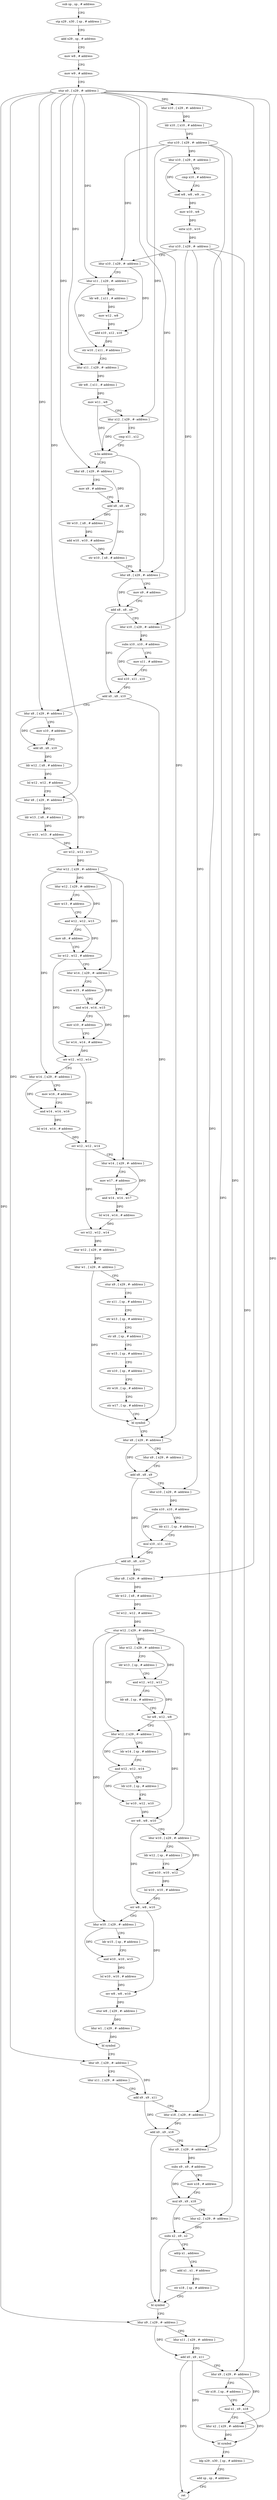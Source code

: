 digraph "func" {
"4270284" [label = "sub sp , sp , # address" ]
"4270288" [label = "stp x29 , x30 , [ sp , # address ]" ]
"4270292" [label = "add x29 , sp , # address" ]
"4270296" [label = "mov w8 , # address" ]
"4270300" [label = "mov w9 , # address" ]
"4270304" [label = "stur x0 , [ x29 , #- address ]" ]
"4270308" [label = "ldur x10 , [ x29 , #- address ]" ]
"4270312" [label = "ldr x10 , [ x10 , # address ]" ]
"4270316" [label = "stur x10 , [ x29 , #- address ]" ]
"4270320" [label = "ldur x10 , [ x29 , #- address ]" ]
"4270324" [label = "cmp x10 , # address" ]
"4270328" [label = "csel w8 , w8 , w9 , cc" ]
"4270332" [label = "mov w10 , w8" ]
"4270336" [label = "sxtw x10 , w10" ]
"4270340" [label = "stur x10 , [ x29 , #- address ]" ]
"4270344" [label = "ldur x10 , [ x29 , #- address ]" ]
"4270348" [label = "ldur x11 , [ x29 , #- address ]" ]
"4270352" [label = "ldr w8 , [ x11 , # address ]" ]
"4270356" [label = "mov w12 , w8" ]
"4270360" [label = "add x10 , x12 , x10" ]
"4270364" [label = "str w10 , [ x11 , # address ]" ]
"4270368" [label = "ldur x11 , [ x29 , #- address ]" ]
"4270372" [label = "ldr w8 , [ x11 , # address ]" ]
"4270376" [label = "mov w11 , w8" ]
"4270380" [label = "ldur x12 , [ x29 , #- address ]" ]
"4270384" [label = "cmp x11 , x12" ]
"4270388" [label = "b.hs address" ]
"4270416" [label = "ldur x8 , [ x29 , #- address ]" ]
"4270392" [label = "ldur x8 , [ x29 , #- address ]" ]
"4270420" [label = "mov x9 , # address" ]
"4270424" [label = "add x8 , x8 , x9" ]
"4270428" [label = "ldur x10 , [ x29 , #- address ]" ]
"4270432" [label = "subs x10 , x10 , # address" ]
"4270436" [label = "mov x11 , # address" ]
"4270440" [label = "mul x10 , x11 , x10" ]
"4270444" [label = "add x0 , x8 , x10" ]
"4270448" [label = "ldur x8 , [ x29 , #- address ]" ]
"4270452" [label = "mov x10 , # address" ]
"4270456" [label = "add x8 , x8 , x10" ]
"4270460" [label = "ldr w12 , [ x8 , # address ]" ]
"4270464" [label = "lsl w12 , w12 , # address" ]
"4270468" [label = "ldur x8 , [ x29 , #- address ]" ]
"4270472" [label = "ldr w13 , [ x8 , # address ]" ]
"4270476" [label = "lsr w13 , w13 , # address" ]
"4270480" [label = "orr w12 , w12 , w13" ]
"4270484" [label = "stur w12 , [ x29 , #- address ]" ]
"4270488" [label = "ldur w12 , [ x29 , #- address ]" ]
"4270492" [label = "mov w13 , # address" ]
"4270496" [label = "and w12 , w12 , w13" ]
"4270500" [label = "mov x8 , # address" ]
"4270504" [label = "lsr w12 , w12 , # address" ]
"4270508" [label = "ldur w14 , [ x29 , #- address ]" ]
"4270512" [label = "mov w15 , # address" ]
"4270516" [label = "and w14 , w14 , w15" ]
"4270520" [label = "mov x10 , # address" ]
"4270524" [label = "lsr w14 , w14 , # address" ]
"4270528" [label = "orr w12 , w12 , w14" ]
"4270532" [label = "ldur w14 , [ x29 , #- address ]" ]
"4270536" [label = "mov w16 , # address" ]
"4270540" [label = "and w14 , w14 , w16" ]
"4270544" [label = "lsl w14 , w14 , # address" ]
"4270548" [label = "orr w12 , w12 , w14" ]
"4270552" [label = "ldur w14 , [ x29 , #- address ]" ]
"4270556" [label = "mov w17 , # address" ]
"4270560" [label = "and w14 , w14 , w17" ]
"4270564" [label = "lsl w14 , w14 , # address" ]
"4270568" [label = "orr w12 , w12 , w14" ]
"4270572" [label = "stur w12 , [ x29 , #- address ]" ]
"4270576" [label = "ldur w1 , [ x29 , #- address ]" ]
"4270580" [label = "stur x9 , [ x29 , #- address ]" ]
"4270584" [label = "str x11 , [ sp , # address ]" ]
"4270588" [label = "str w13 , [ sp , # address ]" ]
"4270592" [label = "str x8 , [ sp , # address ]" ]
"4270596" [label = "str w15 , [ sp , # address ]" ]
"4270600" [label = "str x10 , [ sp , # address ]" ]
"4270604" [label = "str w16 , [ sp , # address ]" ]
"4270608" [label = "str w17 , [ sp , # address ]" ]
"4270612" [label = "bl symbol" ]
"4270616" [label = "ldur x8 , [ x29 , #- address ]" ]
"4270620" [label = "ldur x9 , [ x29 , #- address ]" ]
"4270624" [label = "add x8 , x8 , x9" ]
"4270628" [label = "ldur x10 , [ x29 , #- address ]" ]
"4270632" [label = "subs x10 , x10 , # address" ]
"4270636" [label = "ldr x11 , [ sp , # address ]" ]
"4270640" [label = "mul x10 , x11 , x10" ]
"4270644" [label = "add x0 , x8 , x10" ]
"4270648" [label = "ldur x8 , [ x29 , #- address ]" ]
"4270652" [label = "ldr w12 , [ x8 , # address ]" ]
"4270656" [label = "lsl w12 , w12 , # address" ]
"4270660" [label = "stur w12 , [ x29 , #- address ]" ]
"4270664" [label = "ldur w12 , [ x29 , #- address ]" ]
"4270668" [label = "ldr w13 , [ sp , # address ]" ]
"4270672" [label = "and w12 , w12 , w13" ]
"4270676" [label = "ldr x8 , [ sp , # address ]" ]
"4270680" [label = "lsr w8 , w12 , w8" ]
"4270684" [label = "ldur w12 , [ x29 , #- address ]" ]
"4270688" [label = "ldr w14 , [ sp , # address ]" ]
"4270692" [label = "and w12 , w12 , w14" ]
"4270696" [label = "ldr x10 , [ sp , # address ]" ]
"4270700" [label = "lsr w10 , w12 , w10" ]
"4270704" [label = "orr w8 , w8 , w10" ]
"4270708" [label = "ldur w10 , [ x29 , #- address ]" ]
"4270712" [label = "ldr w12 , [ sp , # address ]" ]
"4270716" [label = "and w10 , w10 , w12" ]
"4270720" [label = "lsl w10 , w10 , # address" ]
"4270724" [label = "orr w8 , w8 , w10" ]
"4270728" [label = "ldur w10 , [ x29 , #- address ]" ]
"4270732" [label = "ldr w15 , [ sp , # address ]" ]
"4270736" [label = "and w10 , w10 , w15" ]
"4270740" [label = "lsl w10 , w10 , # address" ]
"4270744" [label = "orr w8 , w8 , w10" ]
"4270748" [label = "stur w8 , [ x29 , #- address ]" ]
"4270752" [label = "ldur w1 , [ x29 , #- address ]" ]
"4270756" [label = "bl symbol" ]
"4270760" [label = "ldur x9 , [ x29 , #- address ]" ]
"4270764" [label = "ldur x11 , [ x29 , #- address ]" ]
"4270768" [label = "add x9 , x9 , x11" ]
"4270772" [label = "ldur x18 , [ x29 , #- address ]" ]
"4270776" [label = "add x0 , x9 , x18" ]
"4270780" [label = "ldur x9 , [ x29 , #- address ]" ]
"4270784" [label = "subs x9 , x9 , # address" ]
"4270788" [label = "mov x18 , # address" ]
"4270792" [label = "mul x9 , x9 , x18" ]
"4270796" [label = "ldur x2 , [ x29 , #- address ]" ]
"4270800" [label = "subs x2 , x9 , x2" ]
"4270804" [label = "adrp x1 , address" ]
"4270808" [label = "add x1 , x1 , # address" ]
"4270812" [label = "str x18 , [ sp , # address ]" ]
"4270816" [label = "bl symbol" ]
"4270820" [label = "ldur x9 , [ x29 , #- address ]" ]
"4270824" [label = "ldur x11 , [ x29 , #- address ]" ]
"4270828" [label = "add x0 , x9 , x11" ]
"4270832" [label = "ldur x9 , [ x29 , #- address ]" ]
"4270836" [label = "ldr x18 , [ sp , # address ]" ]
"4270840" [label = "mul x1 , x9 , x18" ]
"4270844" [label = "ldur x2 , [ x29 , #- address ]" ]
"4270848" [label = "bl symbol" ]
"4270852" [label = "ldp x29 , x30 , [ sp , # address ]" ]
"4270856" [label = "add sp , sp , # address" ]
"4270860" [label = "ret" ]
"4270396" [label = "mov x9 , # address" ]
"4270400" [label = "add x8 , x8 , x9" ]
"4270404" [label = "ldr w10 , [ x8 , # address ]" ]
"4270408" [label = "add w10 , w10 , # address" ]
"4270412" [label = "str w10 , [ x8 , # address ]" ]
"4270284" -> "4270288" [ label = "CFG" ]
"4270288" -> "4270292" [ label = "CFG" ]
"4270292" -> "4270296" [ label = "CFG" ]
"4270296" -> "4270300" [ label = "CFG" ]
"4270300" -> "4270304" [ label = "CFG" ]
"4270304" -> "4270308" [ label = "DFG" ]
"4270304" -> "4270348" [ label = "DFG" ]
"4270304" -> "4270368" [ label = "DFG" ]
"4270304" -> "4270416" [ label = "DFG" ]
"4270304" -> "4270448" [ label = "DFG" ]
"4270304" -> "4270468" [ label = "DFG" ]
"4270304" -> "4270616" [ label = "DFG" ]
"4270304" -> "4270648" [ label = "DFG" ]
"4270304" -> "4270760" [ label = "DFG" ]
"4270304" -> "4270820" [ label = "DFG" ]
"4270304" -> "4270844" [ label = "DFG" ]
"4270304" -> "4270392" [ label = "DFG" ]
"4270308" -> "4270312" [ label = "DFG" ]
"4270312" -> "4270316" [ label = "DFG" ]
"4270316" -> "4270320" [ label = "DFG" ]
"4270316" -> "4270344" [ label = "DFG" ]
"4270316" -> "4270380" [ label = "DFG" ]
"4270316" -> "4270772" [ label = "DFG" ]
"4270316" -> "4270796" [ label = "DFG" ]
"4270320" -> "4270324" [ label = "CFG" ]
"4270320" -> "4270328" [ label = "DFG" ]
"4270324" -> "4270328" [ label = "CFG" ]
"4270328" -> "4270332" [ label = "DFG" ]
"4270332" -> "4270336" [ label = "DFG" ]
"4270336" -> "4270340" [ label = "DFG" ]
"4270340" -> "4270344" [ label = "CFG" ]
"4270340" -> "4270428" [ label = "DFG" ]
"4270340" -> "4270628" [ label = "DFG" ]
"4270340" -> "4270780" [ label = "DFG" ]
"4270340" -> "4270832" [ label = "DFG" ]
"4270344" -> "4270348" [ label = "CFG" ]
"4270344" -> "4270360" [ label = "DFG" ]
"4270348" -> "4270352" [ label = "DFG" ]
"4270348" -> "4270364" [ label = "DFG" ]
"4270352" -> "4270356" [ label = "DFG" ]
"4270356" -> "4270360" [ label = "DFG" ]
"4270360" -> "4270364" [ label = "DFG" ]
"4270364" -> "4270368" [ label = "CFG" ]
"4270368" -> "4270372" [ label = "DFG" ]
"4270372" -> "4270376" [ label = "DFG" ]
"4270376" -> "4270380" [ label = "CFG" ]
"4270376" -> "4270388" [ label = "DFG" ]
"4270380" -> "4270384" [ label = "CFG" ]
"4270380" -> "4270388" [ label = "DFG" ]
"4270384" -> "4270388" [ label = "CFG" ]
"4270388" -> "4270416" [ label = "CFG" ]
"4270388" -> "4270392" [ label = "CFG" ]
"4270416" -> "4270420" [ label = "CFG" ]
"4270416" -> "4270424" [ label = "DFG" ]
"4270392" -> "4270396" [ label = "CFG" ]
"4270392" -> "4270400" [ label = "DFG" ]
"4270420" -> "4270424" [ label = "CFG" ]
"4270424" -> "4270428" [ label = "CFG" ]
"4270424" -> "4270444" [ label = "DFG" ]
"4270428" -> "4270432" [ label = "DFG" ]
"4270432" -> "4270436" [ label = "CFG" ]
"4270432" -> "4270440" [ label = "DFG" ]
"4270436" -> "4270440" [ label = "CFG" ]
"4270440" -> "4270444" [ label = "DFG" ]
"4270444" -> "4270448" [ label = "CFG" ]
"4270444" -> "4270612" [ label = "DFG" ]
"4270448" -> "4270452" [ label = "CFG" ]
"4270448" -> "4270456" [ label = "DFG" ]
"4270452" -> "4270456" [ label = "CFG" ]
"4270456" -> "4270460" [ label = "DFG" ]
"4270460" -> "4270464" [ label = "DFG" ]
"4270464" -> "4270468" [ label = "CFG" ]
"4270464" -> "4270480" [ label = "DFG" ]
"4270468" -> "4270472" [ label = "DFG" ]
"4270472" -> "4270476" [ label = "DFG" ]
"4270476" -> "4270480" [ label = "DFG" ]
"4270480" -> "4270484" [ label = "DFG" ]
"4270484" -> "4270488" [ label = "DFG" ]
"4270484" -> "4270508" [ label = "DFG" ]
"4270484" -> "4270532" [ label = "DFG" ]
"4270484" -> "4270552" [ label = "DFG" ]
"4270488" -> "4270492" [ label = "CFG" ]
"4270488" -> "4270496" [ label = "DFG" ]
"4270492" -> "4270496" [ label = "CFG" ]
"4270496" -> "4270500" [ label = "CFG" ]
"4270496" -> "4270504" [ label = "DFG" ]
"4270500" -> "4270504" [ label = "CFG" ]
"4270504" -> "4270508" [ label = "CFG" ]
"4270504" -> "4270528" [ label = "DFG" ]
"4270508" -> "4270512" [ label = "CFG" ]
"4270508" -> "4270516" [ label = "DFG" ]
"4270512" -> "4270516" [ label = "CFG" ]
"4270516" -> "4270520" [ label = "CFG" ]
"4270516" -> "4270524" [ label = "DFG" ]
"4270520" -> "4270524" [ label = "CFG" ]
"4270524" -> "4270528" [ label = "DFG" ]
"4270528" -> "4270532" [ label = "CFG" ]
"4270528" -> "4270548" [ label = "DFG" ]
"4270532" -> "4270536" [ label = "CFG" ]
"4270532" -> "4270540" [ label = "DFG" ]
"4270536" -> "4270540" [ label = "CFG" ]
"4270540" -> "4270544" [ label = "DFG" ]
"4270544" -> "4270548" [ label = "DFG" ]
"4270548" -> "4270552" [ label = "CFG" ]
"4270548" -> "4270568" [ label = "DFG" ]
"4270552" -> "4270556" [ label = "CFG" ]
"4270552" -> "4270560" [ label = "DFG" ]
"4270556" -> "4270560" [ label = "CFG" ]
"4270560" -> "4270564" [ label = "DFG" ]
"4270564" -> "4270568" [ label = "DFG" ]
"4270568" -> "4270572" [ label = "DFG" ]
"4270572" -> "4270576" [ label = "DFG" ]
"4270576" -> "4270580" [ label = "CFG" ]
"4270576" -> "4270612" [ label = "DFG" ]
"4270580" -> "4270584" [ label = "CFG" ]
"4270584" -> "4270588" [ label = "CFG" ]
"4270588" -> "4270592" [ label = "CFG" ]
"4270592" -> "4270596" [ label = "CFG" ]
"4270596" -> "4270600" [ label = "CFG" ]
"4270600" -> "4270604" [ label = "CFG" ]
"4270604" -> "4270608" [ label = "CFG" ]
"4270608" -> "4270612" [ label = "CFG" ]
"4270612" -> "4270616" [ label = "CFG" ]
"4270616" -> "4270620" [ label = "CFG" ]
"4270616" -> "4270624" [ label = "DFG" ]
"4270620" -> "4270624" [ label = "CFG" ]
"4270624" -> "4270628" [ label = "CFG" ]
"4270624" -> "4270644" [ label = "DFG" ]
"4270628" -> "4270632" [ label = "DFG" ]
"4270632" -> "4270636" [ label = "CFG" ]
"4270632" -> "4270640" [ label = "DFG" ]
"4270636" -> "4270640" [ label = "CFG" ]
"4270640" -> "4270644" [ label = "DFG" ]
"4270644" -> "4270648" [ label = "CFG" ]
"4270644" -> "4270756" [ label = "DFG" ]
"4270648" -> "4270652" [ label = "DFG" ]
"4270652" -> "4270656" [ label = "DFG" ]
"4270656" -> "4270660" [ label = "DFG" ]
"4270660" -> "4270664" [ label = "DFG" ]
"4270660" -> "4270684" [ label = "DFG" ]
"4270660" -> "4270708" [ label = "DFG" ]
"4270660" -> "4270728" [ label = "DFG" ]
"4270664" -> "4270668" [ label = "CFG" ]
"4270664" -> "4270672" [ label = "DFG" ]
"4270668" -> "4270672" [ label = "CFG" ]
"4270672" -> "4270676" [ label = "CFG" ]
"4270672" -> "4270680" [ label = "DFG" ]
"4270676" -> "4270680" [ label = "CFG" ]
"4270680" -> "4270684" [ label = "CFG" ]
"4270680" -> "4270704" [ label = "DFG" ]
"4270684" -> "4270688" [ label = "CFG" ]
"4270684" -> "4270692" [ label = "DFG" ]
"4270688" -> "4270692" [ label = "CFG" ]
"4270692" -> "4270696" [ label = "CFG" ]
"4270692" -> "4270700" [ label = "DFG" ]
"4270696" -> "4270700" [ label = "CFG" ]
"4270700" -> "4270704" [ label = "DFG" ]
"4270704" -> "4270708" [ label = "CFG" ]
"4270704" -> "4270724" [ label = "DFG" ]
"4270708" -> "4270712" [ label = "CFG" ]
"4270708" -> "4270716" [ label = "DFG" ]
"4270712" -> "4270716" [ label = "CFG" ]
"4270716" -> "4270720" [ label = "DFG" ]
"4270720" -> "4270724" [ label = "DFG" ]
"4270724" -> "4270728" [ label = "CFG" ]
"4270724" -> "4270744" [ label = "DFG" ]
"4270728" -> "4270732" [ label = "CFG" ]
"4270728" -> "4270736" [ label = "DFG" ]
"4270732" -> "4270736" [ label = "CFG" ]
"4270736" -> "4270740" [ label = "DFG" ]
"4270740" -> "4270744" [ label = "DFG" ]
"4270744" -> "4270748" [ label = "DFG" ]
"4270748" -> "4270752" [ label = "DFG" ]
"4270752" -> "4270756" [ label = "DFG" ]
"4270756" -> "4270760" [ label = "CFG" ]
"4270760" -> "4270764" [ label = "CFG" ]
"4270760" -> "4270768" [ label = "DFG" ]
"4270764" -> "4270768" [ label = "CFG" ]
"4270768" -> "4270772" [ label = "CFG" ]
"4270768" -> "4270776" [ label = "DFG" ]
"4270772" -> "4270776" [ label = "DFG" ]
"4270776" -> "4270780" [ label = "CFG" ]
"4270776" -> "4270816" [ label = "DFG" ]
"4270780" -> "4270784" [ label = "DFG" ]
"4270784" -> "4270788" [ label = "CFG" ]
"4270784" -> "4270792" [ label = "DFG" ]
"4270788" -> "4270792" [ label = "CFG" ]
"4270792" -> "4270796" [ label = "CFG" ]
"4270792" -> "4270800" [ label = "DFG" ]
"4270796" -> "4270800" [ label = "DFG" ]
"4270800" -> "4270804" [ label = "CFG" ]
"4270800" -> "4270816" [ label = "DFG" ]
"4270804" -> "4270808" [ label = "CFG" ]
"4270808" -> "4270812" [ label = "CFG" ]
"4270812" -> "4270816" [ label = "CFG" ]
"4270816" -> "4270820" [ label = "CFG" ]
"4270820" -> "4270824" [ label = "CFG" ]
"4270820" -> "4270828" [ label = "DFG" ]
"4270824" -> "4270828" [ label = "CFG" ]
"4270828" -> "4270832" [ label = "CFG" ]
"4270828" -> "4270848" [ label = "DFG" ]
"4270828" -> "4270860" [ label = "DFG" ]
"4270832" -> "4270836" [ label = "CFG" ]
"4270832" -> "4270840" [ label = "DFG" ]
"4270836" -> "4270840" [ label = "CFG" ]
"4270840" -> "4270844" [ label = "CFG" ]
"4270840" -> "4270848" [ label = "DFG" ]
"4270844" -> "4270848" [ label = "DFG" ]
"4270848" -> "4270852" [ label = "CFG" ]
"4270852" -> "4270856" [ label = "CFG" ]
"4270856" -> "4270860" [ label = "CFG" ]
"4270396" -> "4270400" [ label = "CFG" ]
"4270400" -> "4270404" [ label = "DFG" ]
"4270400" -> "4270412" [ label = "DFG" ]
"4270404" -> "4270408" [ label = "DFG" ]
"4270408" -> "4270412" [ label = "DFG" ]
"4270412" -> "4270416" [ label = "CFG" ]
}
